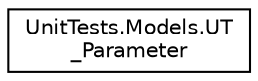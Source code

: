 digraph "Graphical Class Hierarchy"
{
 // LATEX_PDF_SIZE
  edge [fontname="Helvetica",fontsize="10",labelfontname="Helvetica",labelfontsize="10"];
  node [fontname="Helvetica",fontsize="10",shape=record];
  rankdir="LR";
  Node0 [label="UnitTests.Models.UT\l_Parameter",height=0.2,width=0.4,color="black", fillcolor="white", style="filled",URL="$class_unit_tests_1_1_models_1_1_u_t___parameter.html",tooltip=" "];
}
